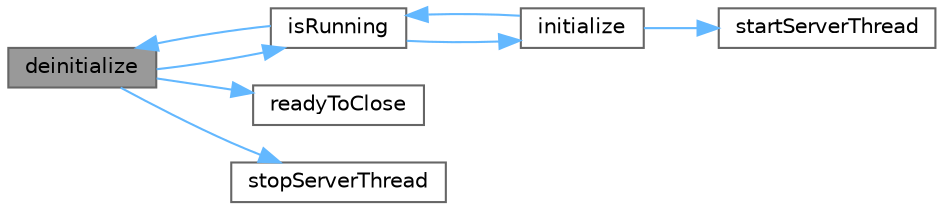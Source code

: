 digraph "deinitialize"
{
 // LATEX_PDF_SIZE
  bgcolor="transparent";
  edge [fontname=Helvetica,fontsize=10,labelfontname=Helvetica,labelfontsize=10];
  node [fontname=Helvetica,fontsize=10,shape=box,height=0.2,width=0.4];
  rankdir="LR";
  Node1 [id="Node000001",label="deinitialize",height=0.2,width=0.4,color="gray40", fillcolor="grey60", style="filled", fontcolor="black",tooltip="反初始化。"];
  Node1 -> Node2 [id="edge1_Node000001_Node000002",color="steelblue1",style="solid",tooltip=" "];
  Node2 [id="Node000002",label="isRunning",height=0.2,width=0.4,color="grey40", fillcolor="white", style="filled",URL="$class_j_q_http_server_1_1_abstract_manage.html#ae18fdecaaf0c007c3063f6f673633b91",tooltip="检查是否正在运行。"];
  Node2 -> Node1 [id="edge2_Node000002_Node000001",color="steelblue1",style="solid",tooltip=" "];
  Node2 -> Node3 [id="edge3_Node000002_Node000003",color="steelblue1",style="solid",tooltip=" "];
  Node3 [id="Node000003",label="initialize",height=0.2,width=0.4,color="grey40", fillcolor="white", style="filled",URL="$class_j_q_http_server_1_1_abstract_manage.html#ab3e7cc706c522b3231f9156bba461436",tooltip="初始化。"];
  Node3 -> Node2 [id="edge4_Node000003_Node000002",color="steelblue1",style="solid",tooltip=" "];
  Node3 -> Node4 [id="edge5_Node000003_Node000004",color="steelblue1",style="solid",tooltip=" "];
  Node4 [id="Node000004",label="startServerThread",height=0.2,width=0.4,color="grey40", fillcolor="white", style="filled",URL="$class_j_q_http_server_1_1_abstract_manage.html#ab71f4bb117d2f7b8a7b816356171a7e8",tooltip="启动服务器线程。"];
  Node1 -> Node5 [id="edge6_Node000001_Node000005",color="steelblue1",style="solid",tooltip=" "];
  Node5 [id="Node000005",label="readyToClose",height=0.2,width=0.4,color="grey40", fillcolor="white", style="filled",URL="$class_j_q_http_server_1_1_abstract_manage.html#ad53315fbc476080ccbab3462f8729831",tooltip="准备关闭信号。"];
  Node1 -> Node6 [id="edge7_Node000001_Node000006",color="steelblue1",style="solid",tooltip=" "];
  Node6 [id="Node000006",label="stopServerThread",height=0.2,width=0.4,color="grey40", fillcolor="white", style="filled",URL="$class_j_q_http_server_1_1_abstract_manage.html#a1f0014bed2e9d54d7bc2acec94a9a876",tooltip="停止服务器线程。"];
}
